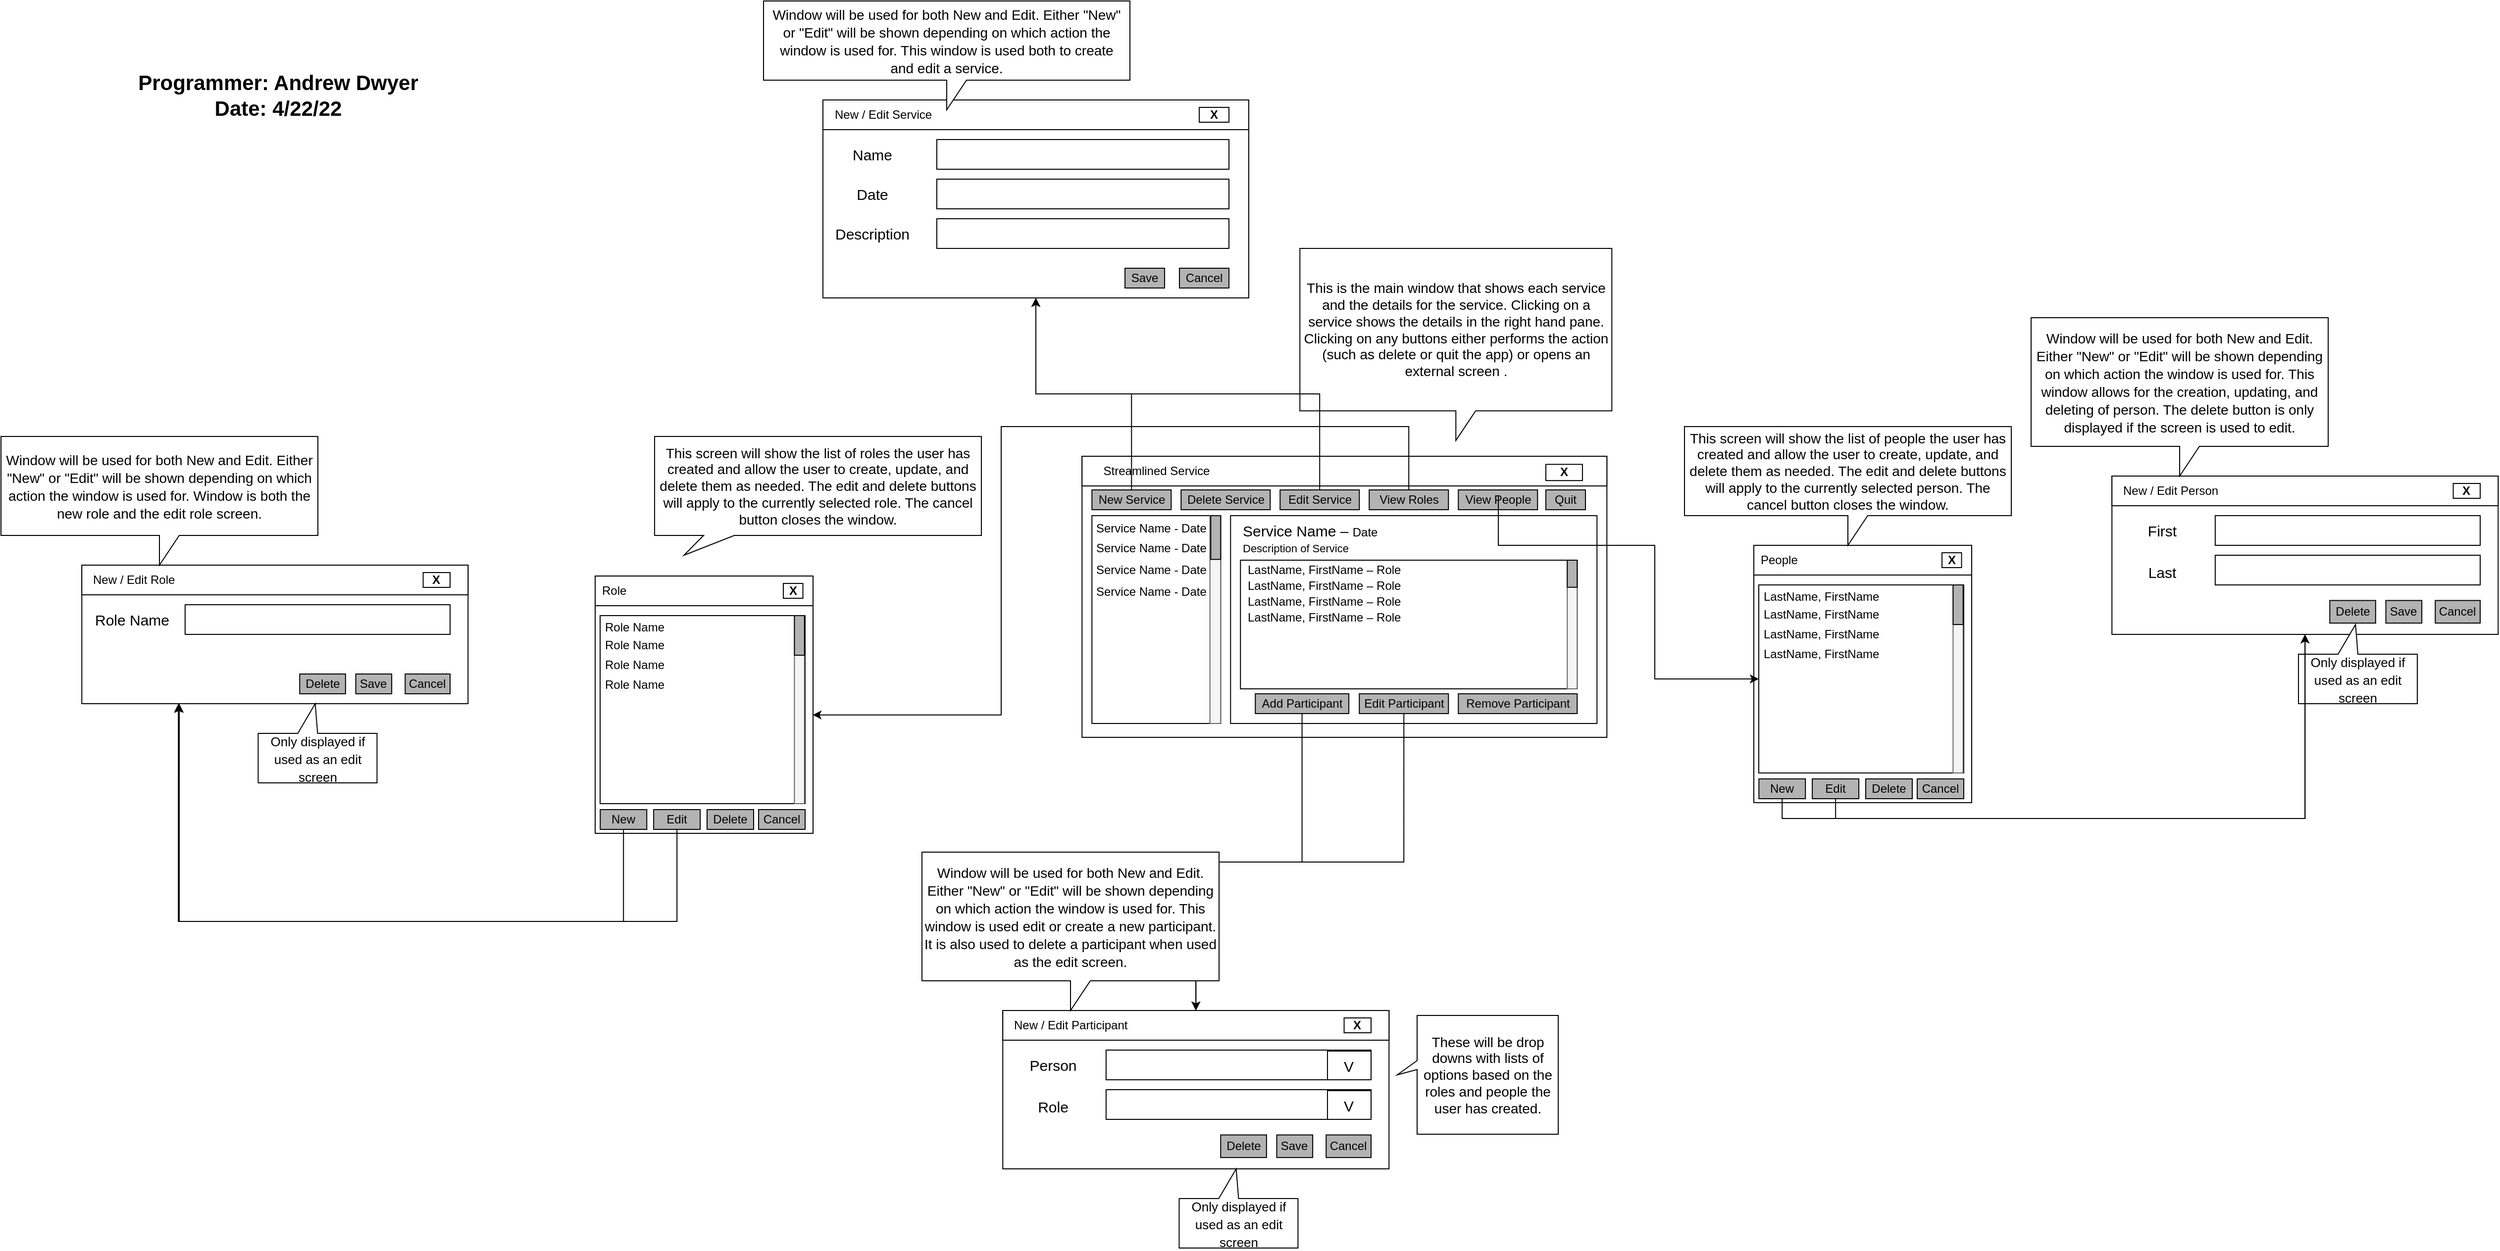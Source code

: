 <mxfile version="17.4.5" type="github">
  <diagram id="4OQi59Qm8AY1YfnPW1HK" name="Page-1">
    <mxGraphModel dx="1351" dy="841" grid="1" gridSize="10" guides="1" tooltips="1" connect="1" arrows="1" fold="1" page="1" pageScale="1" pageWidth="850" pageHeight="1100" math="0" shadow="0">
      <root>
        <mxCell id="0" />
        <mxCell id="1" parent="0" />
        <mxCell id="Rd3qPR3GxqKm1jp_kwzv-121" value="" style="group;" parent="1" vertex="1" connectable="0">
          <mxGeometry x="2060" y="400" width="471.63" height="330" as="geometry" />
        </mxCell>
        <mxCell id="Rd3qPR3GxqKm1jp_kwzv-69" value="" style="whiteSpace=wrap;html=1;container=1;" parent="Rd3qPR3GxqKm1jp_kwzv-121" vertex="1">
          <mxGeometry x="81.63" y="100" width="390" height="160" as="geometry" />
        </mxCell>
        <mxCell id="Rd3qPR3GxqKm1jp_kwzv-70" value="Delete" style="whiteSpace=wrap;html=1;strokeColor=default;fillColor=#B3B3B3;" parent="Rd3qPR3GxqKm1jp_kwzv-69" vertex="1">
          <mxGeometry x="220" y="125.714" width="46.28" height="22.857" as="geometry" />
        </mxCell>
        <mxCell id="Rd3qPR3GxqKm1jp_kwzv-71" value="Save" style="whiteSpace=wrap;html=1;strokeColor=default;fillColor=#B3B3B3;" parent="Rd3qPR3GxqKm1jp_kwzv-69" vertex="1">
          <mxGeometry x="276.628" y="125.714" width="36.279" height="22.857" as="geometry" />
        </mxCell>
        <mxCell id="Rd3qPR3GxqKm1jp_kwzv-72" value="Cancel" style="whiteSpace=wrap;html=1;strokeColor=default;fillColor=#B3B3B3;" parent="Rd3qPR3GxqKm1jp_kwzv-69" vertex="1">
          <mxGeometry x="326.512" y="125.714" width="45.349" height="22.857" as="geometry" />
        </mxCell>
        <mxCell id="Rd3qPR3GxqKm1jp_kwzv-80" value="&lt;font style=&quot;font-size: 15px&quot;&gt;Last&lt;/font&gt;" style="text;html=1;strokeColor=none;fillColor=none;align=center;verticalAlign=middle;whiteSpace=wrap;fontSize=15;" parent="Rd3qPR3GxqKm1jp_kwzv-69" vertex="1">
          <mxGeometry x="9.07" y="79.999" width="82.56" height="34.286" as="geometry" />
        </mxCell>
        <mxCell id="Rd3qPR3GxqKm1jp_kwzv-73" value="" style="whiteSpace=wrap;html=1;" parent="Rd3qPR3GxqKm1jp_kwzv-121" vertex="1">
          <mxGeometry x="81.63" y="100" width="390.0" height="30" as="geometry" />
        </mxCell>
        <mxCell id="Rd3qPR3GxqKm1jp_kwzv-74" value="&lt;span&gt;New / Edit Person&lt;br&gt;&lt;/span&gt;" style="whiteSpace=wrap;html=1;fillColor=#FFFFFF;strokeColor=none;align=left;" parent="Rd3qPR3GxqKm1jp_kwzv-121" vertex="1">
          <mxGeometry x="90.7" y="105" width="299.302" height="20" as="geometry" />
        </mxCell>
        <mxCell id="Rd3qPR3GxqKm1jp_kwzv-75" value="&lt;b&gt;X&lt;/b&gt;" style="whiteSpace=wrap;html=1;fillColor=#FFFFFF;" parent="Rd3qPR3GxqKm1jp_kwzv-121" vertex="1">
          <mxGeometry x="426.281" y="107.5" width="27.209" height="15" as="geometry" />
        </mxCell>
        <mxCell id="Rd3qPR3GxqKm1jp_kwzv-76" value="&lt;font style=&quot;font-size: 15px&quot;&gt;First&lt;/font&gt;" style="text;html=1;strokeColor=none;fillColor=none;align=center;verticalAlign=middle;whiteSpace=wrap;fontSize=15;" parent="Rd3qPR3GxqKm1jp_kwzv-121" vertex="1">
          <mxGeometry x="90.7" y="140" width="82.56" height="30" as="geometry" />
        </mxCell>
        <mxCell id="Rd3qPR3GxqKm1jp_kwzv-77" value="" style="whiteSpace=wrap;html=1;" parent="Rd3qPR3GxqKm1jp_kwzv-121" vertex="1">
          <mxGeometry x="185.932" y="140" width="267.558" height="30" as="geometry" />
        </mxCell>
        <mxCell id="Rd3qPR3GxqKm1jp_kwzv-78" value="&lt;font style=&quot;font-size: 14px&quot;&gt;Window will be used for both New and Edit. Either &quot;New&quot; or &quot;Edit&quot; will be shown depending on which action the window is used for. This window allows for the creation, updating, and deleting of person. The delete button is only displayed if the screen is used to edit.&lt;/font&gt;" style="shape=callout;whiteSpace=wrap;html=1;perimeter=calloutPerimeter;fontSize=15;" parent="Rd3qPR3GxqKm1jp_kwzv-121" vertex="1">
          <mxGeometry y="-60" width="300" height="160" as="geometry" />
        </mxCell>
        <mxCell id="Rd3qPR3GxqKm1jp_kwzv-79" value="&lt;font style=&quot;font-size: 13px&quot;&gt;Only displayed if used as an edit screen&lt;/font&gt;" style="shape=callout;whiteSpace=wrap;html=1;perimeter=calloutPerimeter;fontSize=15;position2=0.52;direction=west;" parent="Rd3qPR3GxqKm1jp_kwzv-121" vertex="1">
          <mxGeometry x="270" y="250" width="120" height="80" as="geometry" />
        </mxCell>
        <mxCell id="Rd3qPR3GxqKm1jp_kwzv-81" value="" style="whiteSpace=wrap;html=1;" parent="Rd3qPR3GxqKm1jp_kwzv-121" vertex="1">
          <mxGeometry x="185.932" y="180" width="267.558" height="30" as="geometry" />
        </mxCell>
        <mxCell id="Rd3qPR3GxqKm1jp_kwzv-124" value="" style="group;" parent="1" vertex="1" connectable="0">
          <mxGeometry x="10" y="490" width="471.63" height="320" as="geometry" />
        </mxCell>
        <mxCell id="Rd3qPR3GxqKm1jp_kwzv-54" value="" style="whiteSpace=wrap;html=1;container=1;" parent="Rd3qPR3GxqKm1jp_kwzv-124" vertex="1">
          <mxGeometry x="81.63" y="100" width="390" height="140" as="geometry" />
        </mxCell>
        <mxCell id="Rd3qPR3GxqKm1jp_kwzv-66" value="Delete" style="whiteSpace=wrap;html=1;strokeColor=default;fillColor=#B3B3B3;" parent="Rd3qPR3GxqKm1jp_kwzv-54" vertex="1">
          <mxGeometry x="220" y="110" width="46.28" height="20" as="geometry" />
        </mxCell>
        <mxCell id="Rd3qPR3GxqKm1jp_kwzv-65" value="Save" style="whiteSpace=wrap;html=1;strokeColor=default;fillColor=#B3B3B3;" parent="Rd3qPR3GxqKm1jp_kwzv-54" vertex="1">
          <mxGeometry x="276.628" y="110" width="36.279" height="20" as="geometry" />
        </mxCell>
        <mxCell id="Rd3qPR3GxqKm1jp_kwzv-64" value="Cancel" style="whiteSpace=wrap;html=1;strokeColor=default;fillColor=#B3B3B3;" parent="Rd3qPR3GxqKm1jp_kwzv-54" vertex="1">
          <mxGeometry x="326.512" y="110" width="45.349" height="20" as="geometry" />
        </mxCell>
        <mxCell id="Rd3qPR3GxqKm1jp_kwzv-55" value="" style="whiteSpace=wrap;html=1;" parent="Rd3qPR3GxqKm1jp_kwzv-124" vertex="1">
          <mxGeometry x="81.63" y="100" width="390.0" height="30" as="geometry" />
        </mxCell>
        <mxCell id="Rd3qPR3GxqKm1jp_kwzv-56" value="&lt;span&gt;New / Edit Role&lt;br&gt;&lt;/span&gt;" style="whiteSpace=wrap;html=1;fillColor=#FFFFFF;strokeColor=none;align=left;" parent="Rd3qPR3GxqKm1jp_kwzv-124" vertex="1">
          <mxGeometry x="90.7" y="105" width="299.302" height="20" as="geometry" />
        </mxCell>
        <mxCell id="Rd3qPR3GxqKm1jp_kwzv-57" value="&lt;b&gt;X&lt;/b&gt;" style="whiteSpace=wrap;html=1;fillColor=#FFFFFF;" parent="Rd3qPR3GxqKm1jp_kwzv-124" vertex="1">
          <mxGeometry x="426.281" y="107.5" width="27.209" height="15" as="geometry" />
        </mxCell>
        <mxCell id="Rd3qPR3GxqKm1jp_kwzv-58" value="&lt;font style=&quot;font-size: 15px&quot;&gt;Role Name&lt;/font&gt;" style="text;html=1;strokeColor=none;fillColor=none;align=center;verticalAlign=middle;whiteSpace=wrap;fontSize=15;" parent="Rd3qPR3GxqKm1jp_kwzv-124" vertex="1">
          <mxGeometry x="90.7" y="140" width="82.56" height="30" as="geometry" />
        </mxCell>
        <mxCell id="Rd3qPR3GxqKm1jp_kwzv-59" value="" style="whiteSpace=wrap;html=1;" parent="Rd3qPR3GxqKm1jp_kwzv-124" vertex="1">
          <mxGeometry x="185.932" y="140" width="267.558" height="30" as="geometry" />
        </mxCell>
        <mxCell id="Rd3qPR3GxqKm1jp_kwzv-67" value="&lt;font style=&quot;font-size: 14px&quot;&gt;Window will be used for both New and Edit. Either &quot;New&quot; or &quot;Edit&quot; will be shown depending on which action the window is used for. Window is both the new role and the edit role screen.&lt;/font&gt;" style="shape=callout;whiteSpace=wrap;html=1;perimeter=calloutPerimeter;fontSize=15;" parent="Rd3qPR3GxqKm1jp_kwzv-124" vertex="1">
          <mxGeometry y="-30" width="320" height="130" as="geometry" />
        </mxCell>
        <mxCell id="Rd3qPR3GxqKm1jp_kwzv-68" value="&lt;font style=&quot;font-size: 13px&quot;&gt;Only displayed if used as an edit screen&lt;/font&gt;" style="shape=callout;whiteSpace=wrap;html=1;perimeter=calloutPerimeter;fontSize=15;position2=0.52;direction=west;" parent="Rd3qPR3GxqKm1jp_kwzv-124" vertex="1">
          <mxGeometry x="259.71" y="240" width="120" height="80" as="geometry" />
        </mxCell>
        <mxCell id="Rd3qPR3GxqKm1jp_kwzv-141" value="" style="group;" parent="1" vertex="1" connectable="0">
          <mxGeometry x="1101.63" y="270" width="535" height="494" as="geometry" />
        </mxCell>
        <mxCell id="vdjSKUOgppkRG0CxjOew-1" value="" style="whiteSpace=wrap;html=1;" parent="Rd3qPR3GxqKm1jp_kwzv-141" vertex="1">
          <mxGeometry y="210" width="530" height="284" as="geometry" />
        </mxCell>
        <mxCell id="E74i4Yss6tRuVbI0QfsG-2" value="" style="whiteSpace=wrap;html=1;" parent="Rd3qPR3GxqKm1jp_kwzv-141" vertex="1">
          <mxGeometry y="210" width="530" height="30" as="geometry" />
        </mxCell>
        <mxCell id="E74i4Yss6tRuVbI0QfsG-7" value="&lt;span&gt;Streamlined Service&lt;/span&gt;" style="whiteSpace=wrap;html=1;fillColor=#FFFFFF;strokeColor=none;" parent="Rd3qPR3GxqKm1jp_kwzv-141" vertex="1">
          <mxGeometry x="7.206" y="214.082" width="135.581" height="21.846" as="geometry" />
        </mxCell>
        <mxCell id="E74i4Yss6tRuVbI0QfsG-8" value="&lt;b&gt;X&lt;/b&gt;" style="whiteSpace=wrap;html=1;fillColor=#FFFFFF;" parent="Rd3qPR3GxqKm1jp_kwzv-141" vertex="1">
          <mxGeometry x="468.372" y="218.192" width="36.977" height="16.385" as="geometry" />
        </mxCell>
        <mxCell id="E74i4Yss6tRuVbI0QfsG-9" value="" style="whiteSpace=wrap;html=1;fillColor=#FFFFFF;imageAspect=1;" parent="Rd3qPR3GxqKm1jp_kwzv-141" vertex="1">
          <mxGeometry x="150" y="270" width="370" height="210" as="geometry" />
        </mxCell>
        <mxCell id="E74i4Yss6tRuVbI0QfsG-20" value="" style="group;strokeColor=none;" parent="Rd3qPR3GxqKm1jp_kwzv-141" vertex="1" connectable="0">
          <mxGeometry x="10" y="270" width="130" height="210" as="geometry" />
        </mxCell>
        <mxCell id="E74i4Yss6tRuVbI0QfsG-18" value="" style="group;" parent="E74i4Yss6tRuVbI0QfsG-20" vertex="1" connectable="0">
          <mxGeometry width="130" height="210.0" as="geometry" />
        </mxCell>
        <mxCell id="E74i4Yss6tRuVbI0QfsG-14" value="" style="whiteSpace=wrap;html=1;fillColor=#FFFFFF;" parent="E74i4Yss6tRuVbI0QfsG-18" vertex="1">
          <mxGeometry width="130" height="210.0" as="geometry" />
        </mxCell>
        <mxCell id="E74i4Yss6tRuVbI0QfsG-15" value="" style="whiteSpace=wrap;html=1;fillColor=#f5f5f5;fontColor=#333333;strokeColor=#666666;" parent="E74i4Yss6tRuVbI0QfsG-18" vertex="1">
          <mxGeometry x="119.167" width="10.833" height="210.0" as="geometry" />
        </mxCell>
        <mxCell id="E74i4Yss6tRuVbI0QfsG-23" value="Service Name - Date" style="whiteSpace=wrap;html=1;align=left;strokeColor=none;" parent="E74i4Yss6tRuVbI0QfsG-18" vertex="1">
          <mxGeometry x="2" y="66.316" width="116" height="22.105" as="geometry" />
        </mxCell>
        <mxCell id="E74i4Yss6tRuVbI0QfsG-22" value="Service Name - Date" style="whiteSpace=wrap;html=1;align=left;strokeColor=none;" parent="E74i4Yss6tRuVbI0QfsG-18" vertex="1">
          <mxGeometry x="2" y="44.211" width="116" height="22.105" as="geometry" />
        </mxCell>
        <mxCell id="E74i4Yss6tRuVbI0QfsG-21" value="Service Name - Date" style="whiteSpace=wrap;html=1;align=left;strokeColor=none;" parent="E74i4Yss6tRuVbI0QfsG-18" vertex="1">
          <mxGeometry x="2" y="22.105" width="116" height="22.105" as="geometry" />
        </mxCell>
        <mxCell id="E74i4Yss6tRuVbI0QfsG-16" value="" style="whiteSpace=wrap;html=1;fillColor=#B3B3B3;" parent="E74i4Yss6tRuVbI0QfsG-18" vertex="1">
          <mxGeometry x="120" width="10" height="44.211" as="geometry" />
        </mxCell>
        <mxCell id="E74i4Yss6tRuVbI0QfsG-17" value="Service Name - Date" style="whiteSpace=wrap;html=1;align=left;strokeColor=none;" parent="E74i4Yss6tRuVbI0QfsG-20" vertex="1">
          <mxGeometry x="2" y="2.211" width="116" height="22.105" as="geometry" />
        </mxCell>
        <mxCell id="E74i4Yss6tRuVbI0QfsG-27" value="New Service" style="whiteSpace=wrap;html=1;strokeColor=default;fillColor=#B3B3B3;" parent="Rd3qPR3GxqKm1jp_kwzv-141" vertex="1">
          <mxGeometry x="10" y="244" width="80" height="20" as="geometry" />
        </mxCell>
        <mxCell id="Rd3qPR3GxqKm1jp_kwzv-98" value="Service Name – &lt;font style=&quot;font-size: 12px&quot;&gt;Date&lt;/font&gt;" style="text;html=1;strokeColor=none;fillColor=none;align=left;verticalAlign=middle;whiteSpace=wrap;fontSize=15;" parent="Rd3qPR3GxqKm1jp_kwzv-141" vertex="1">
          <mxGeometry x="160" y="270" width="140" height="30" as="geometry" />
        </mxCell>
        <mxCell id="Rd3qPR3GxqKm1jp_kwzv-101" value="Description of Service" style="text;html=1;strokeColor=none;fillColor=none;align=left;verticalAlign=middle;whiteSpace=wrap;fontSize=11;" parent="Rd3qPR3GxqKm1jp_kwzv-141" vertex="1">
          <mxGeometry x="160" y="290" width="331" height="25" as="geometry" />
        </mxCell>
        <mxCell id="Rd3qPR3GxqKm1jp_kwzv-112" value="Add&amp;nbsp;Participant" style="whiteSpace=wrap;html=1;strokeColor=default;fillColor=#B3B3B3;" parent="Rd3qPR3GxqKm1jp_kwzv-141" vertex="1">
          <mxGeometry x="175" y="450" width="94.42" height="20" as="geometry" />
        </mxCell>
        <mxCell id="Rd3qPR3GxqKm1jp_kwzv-114" value="Remove Participant" style="whiteSpace=wrap;html=1;strokeColor=default;fillColor=#B3B3B3;" parent="Rd3qPR3GxqKm1jp_kwzv-141" vertex="1">
          <mxGeometry x="380" y="450" width="120" height="20" as="geometry" />
        </mxCell>
        <mxCell id="Rd3qPR3GxqKm1jp_kwzv-113" value="Edit Participant" style="whiteSpace=wrap;html=1;strokeColor=default;fillColor=#B3B3B3;" parent="Rd3qPR3GxqKm1jp_kwzv-141" vertex="1">
          <mxGeometry x="280" y="450" width="90" height="20" as="geometry" />
        </mxCell>
        <mxCell id="Rd3qPR3GxqKm1jp_kwzv-133" value="&lt;font style=&quot;font-size: 14px&quot;&gt;This is the main window that shows each service and the details for the service. Clicking on a service shows the details in the right hand pane. Clicking on any buttons either performs the action (such as delete or quit the app) or opens an external screen .&lt;/font&gt;" style="shape=callout;whiteSpace=wrap;html=1;perimeter=calloutPerimeter;fontSize=12;" parent="Rd3qPR3GxqKm1jp_kwzv-141" vertex="1">
          <mxGeometry x="220" width="315" height="194.08" as="geometry" />
        </mxCell>
        <mxCell id="E74i4Yss6tRuVbI0QfsG-31" value="Quit" style="whiteSpace=wrap;html=1;strokeColor=default;fillColor=#B3B3B3;" parent="Rd3qPR3GxqKm1jp_kwzv-141" vertex="1">
          <mxGeometry x="468.37" y="244" width="40" height="20" as="geometry" />
        </mxCell>
        <mxCell id="E74i4Yss6tRuVbI0QfsG-30" value="View People" style="whiteSpace=wrap;html=1;strokeColor=default;fillColor=#B3B3B3;" parent="Rd3qPR3GxqKm1jp_kwzv-141" vertex="1">
          <mxGeometry x="380" y="244" width="80" height="20" as="geometry" />
        </mxCell>
        <mxCell id="E74i4Yss6tRuVbI0QfsG-29" value="View Roles" style="whiteSpace=wrap;html=1;strokeColor=default;fillColor=#B3B3B3;" parent="Rd3qPR3GxqKm1jp_kwzv-141" vertex="1">
          <mxGeometry x="290" y="244" width="80" height="20" as="geometry" />
        </mxCell>
        <mxCell id="Rd3qPR3GxqKm1jp_kwzv-153" value="Edit Service" style="whiteSpace=wrap;html=1;strokeColor=default;fillColor=#B3B3B3;" parent="Rd3qPR3GxqKm1jp_kwzv-141" vertex="1">
          <mxGeometry x="200" y="244" width="80" height="20" as="geometry" />
        </mxCell>
        <mxCell id="Rd3qPR3GxqKm1jp_kwzv-142" value="" style="group;" parent="1" vertex="1" connectable="0">
          <mxGeometry x="780" y="20" width="490" height="300" as="geometry" />
        </mxCell>
        <mxCell id="Rd3qPR3GxqKm1jp_kwzv-51" value="" style="group;" parent="Rd3qPR3GxqKm1jp_kwzv-142" vertex="1" connectable="0">
          <mxGeometry x="60" y="100" width="430" height="200" as="geometry" />
        </mxCell>
        <mxCell id="E74i4Yss6tRuVbI0QfsG-34" value="" style="whiteSpace=wrap;html=1;container=1;" parent="Rd3qPR3GxqKm1jp_kwzv-51" vertex="1">
          <mxGeometry width="430" height="200" as="geometry" />
        </mxCell>
        <mxCell id="E74i4Yss6tRuVbI0QfsG-35" value="" style="whiteSpace=wrap;html=1;" parent="Rd3qPR3GxqKm1jp_kwzv-51" vertex="1">
          <mxGeometry width="430" height="30" as="geometry" />
        </mxCell>
        <mxCell id="E74i4Yss6tRuVbI0QfsG-36" value="&lt;span&gt;New / Edit Service&lt;br&gt;&lt;/span&gt;" style="whiteSpace=wrap;html=1;fillColor=#FFFFFF;strokeColor=none;align=left;" parent="Rd3qPR3GxqKm1jp_kwzv-51" vertex="1">
          <mxGeometry x="10" y="5" width="330" height="20" as="geometry" />
        </mxCell>
        <mxCell id="E74i4Yss6tRuVbI0QfsG-37" value="&lt;b&gt;X&lt;/b&gt;" style="whiteSpace=wrap;html=1;fillColor=#FFFFFF;" parent="Rd3qPR3GxqKm1jp_kwzv-51" vertex="1">
          <mxGeometry x="380" y="7.5" width="30" height="15" as="geometry" />
        </mxCell>
        <mxCell id="Rd3qPR3GxqKm1jp_kwzv-2" value="Name" style="text;html=1;strokeColor=none;fillColor=none;align=center;verticalAlign=middle;whiteSpace=wrap;fontSize=15;" parent="Rd3qPR3GxqKm1jp_kwzv-51" vertex="1">
          <mxGeometry x="20" y="40" width="60" height="30" as="geometry" />
        </mxCell>
        <mxCell id="Rd3qPR3GxqKm1jp_kwzv-3" value="" style="whiteSpace=wrap;html=1;" parent="Rd3qPR3GxqKm1jp_kwzv-51" vertex="1">
          <mxGeometry x="115" y="40" width="295" height="30" as="geometry" />
        </mxCell>
        <mxCell id="Rd3qPR3GxqKm1jp_kwzv-4" value="Date" style="text;html=1;strokeColor=none;fillColor=none;align=center;verticalAlign=middle;whiteSpace=wrap;fontSize=15;" parent="Rd3qPR3GxqKm1jp_kwzv-51" vertex="1">
          <mxGeometry x="20" y="80" width="60" height="30" as="geometry" />
        </mxCell>
        <mxCell id="Rd3qPR3GxqKm1jp_kwzv-5" value="" style="whiteSpace=wrap;html=1;" parent="Rd3qPR3GxqKm1jp_kwzv-51" vertex="1">
          <mxGeometry x="115" y="80" width="295" height="30" as="geometry" />
        </mxCell>
        <mxCell id="Rd3qPR3GxqKm1jp_kwzv-6" value="Description" style="text;html=1;strokeColor=none;fillColor=none;align=center;verticalAlign=middle;whiteSpace=wrap;fontSize=15;" parent="Rd3qPR3GxqKm1jp_kwzv-51" vertex="1">
          <mxGeometry x="20" y="120" width="60" height="30" as="geometry" />
        </mxCell>
        <mxCell id="Rd3qPR3GxqKm1jp_kwzv-7" value="" style="whiteSpace=wrap;html=1;" parent="Rd3qPR3GxqKm1jp_kwzv-51" vertex="1">
          <mxGeometry x="115" y="120" width="295" height="30" as="geometry" />
        </mxCell>
        <mxCell id="Rd3qPR3GxqKm1jp_kwzv-10" value="Cancel" style="whiteSpace=wrap;html=1;strokeColor=default;fillColor=#B3B3B3;" parent="Rd3qPR3GxqKm1jp_kwzv-51" vertex="1">
          <mxGeometry x="360" y="170" width="50" height="20" as="geometry" />
        </mxCell>
        <mxCell id="Rd3qPR3GxqKm1jp_kwzv-13" value="Save" style="whiteSpace=wrap;html=1;strokeColor=default;fillColor=#B3B3B3;" parent="Rd3qPR3GxqKm1jp_kwzv-51" vertex="1">
          <mxGeometry x="305" y="170" width="40" height="20" as="geometry" />
        </mxCell>
        <mxCell id="Rd3qPR3GxqKm1jp_kwzv-52" value="&lt;font style=&quot;font-size: 14px&quot;&gt;Window will be used for both New and Edit. Either &quot;New&quot; or &quot;Edit&quot; will be shown depending on which action the window is used for. This window is used both to create and edit a service.&lt;/font&gt;" style="shape=callout;whiteSpace=wrap;html=1;perimeter=calloutPerimeter;fontSize=15;spacingRight=4;spacingLeft=4;spacingTop=0;spacing=4;" parent="Rd3qPR3GxqKm1jp_kwzv-142" vertex="1">
          <mxGeometry width="370" height="110" as="geometry" />
        </mxCell>
        <mxCell id="Rd3qPR3GxqKm1jp_kwzv-143" value="" style="group;" parent="1" vertex="1" connectable="0">
          <mxGeometry x="610" y="460" width="390" height="401" as="geometry" />
        </mxCell>
        <mxCell id="E74i4Yss6tRuVbI0QfsG-38" value="" style="group;" parent="Rd3qPR3GxqKm1jp_kwzv-143" vertex="1" connectable="0">
          <mxGeometry y="141" width="220" height="260" as="geometry" />
        </mxCell>
        <mxCell id="E74i4Yss6tRuVbI0QfsG-39" value="" style="whiteSpace=wrap;html=1;" parent="E74i4Yss6tRuVbI0QfsG-38" vertex="1">
          <mxGeometry width="220" height="260" as="geometry" />
        </mxCell>
        <mxCell id="E74i4Yss6tRuVbI0QfsG-40" value="" style="whiteSpace=wrap;html=1;" parent="E74i4Yss6tRuVbI0QfsG-38" vertex="1">
          <mxGeometry width="220" height="30" as="geometry" />
        </mxCell>
        <mxCell id="E74i4Yss6tRuVbI0QfsG-41" value="&lt;span&gt;Role&lt;/span&gt;" style="whiteSpace=wrap;html=1;fillColor=#FFFFFF;strokeColor=none;align=left;" parent="E74i4Yss6tRuVbI0QfsG-38" vertex="1">
          <mxGeometry x="5.12" y="5" width="154.88" height="20" as="geometry" />
        </mxCell>
        <mxCell id="E74i4Yss6tRuVbI0QfsG-42" value="&lt;b&gt;X&lt;/b&gt;" style="whiteSpace=wrap;html=1;fillColor=#FFFFFF;" parent="E74i4Yss6tRuVbI0QfsG-38" vertex="1">
          <mxGeometry x="190" y="7.5" width="19.77" height="15" as="geometry" />
        </mxCell>
        <mxCell id="Rd3qPR3GxqKm1jp_kwzv-14" value="" style="group;strokeColor=none;" parent="E74i4Yss6tRuVbI0QfsG-38" vertex="1" connectable="0">
          <mxGeometry x="5" y="40" width="207" height="190" as="geometry" />
        </mxCell>
        <mxCell id="Rd3qPR3GxqKm1jp_kwzv-15" value="" style="group;" parent="Rd3qPR3GxqKm1jp_kwzv-14" vertex="1" connectable="0">
          <mxGeometry width="207.0" height="190.0" as="geometry" />
        </mxCell>
        <mxCell id="Rd3qPR3GxqKm1jp_kwzv-16" value="" style="whiteSpace=wrap;html=1;fillColor=#FFFFFF;" parent="Rd3qPR3GxqKm1jp_kwzv-15" vertex="1">
          <mxGeometry width="207.0" height="190.0" as="geometry" />
        </mxCell>
        <mxCell id="Rd3qPR3GxqKm1jp_kwzv-17" value="" style="whiteSpace=wrap;html=1;fillColor=#f5f5f5;fontColor=#333333;strokeColor=#666666;" parent="Rd3qPR3GxqKm1jp_kwzv-15" vertex="1">
          <mxGeometry x="196.227" width="10.115" height="190" as="geometry" />
        </mxCell>
        <mxCell id="Rd3qPR3GxqKm1jp_kwzv-18" value="Role Name" style="whiteSpace=wrap;html=1;align=left;strokeColor=none;" parent="Rd3qPR3GxqKm1jp_kwzv-15" vertex="1">
          <mxGeometry x="3.185" y="60.0" width="184.708" height="20.0" as="geometry" />
        </mxCell>
        <mxCell id="Rd3qPR3GxqKm1jp_kwzv-19" value="Role Name" style="whiteSpace=wrap;html=1;align=left;strokeColor=none;" parent="Rd3qPR3GxqKm1jp_kwzv-15" vertex="1">
          <mxGeometry x="3.185" y="40.0" width="184.708" height="20.0" as="geometry" />
        </mxCell>
        <mxCell id="Rd3qPR3GxqKm1jp_kwzv-20" value="Role Name" style="whiteSpace=wrap;html=1;align=left;strokeColor=none;" parent="Rd3qPR3GxqKm1jp_kwzv-15" vertex="1">
          <mxGeometry x="3.185" y="20.0" width="184.708" height="20.0" as="geometry" />
        </mxCell>
        <mxCell id="Rd3qPR3GxqKm1jp_kwzv-21" value="" style="whiteSpace=wrap;html=1;fillColor=#B3B3B3;" parent="Rd3qPR3GxqKm1jp_kwzv-15" vertex="1">
          <mxGeometry x="196.227" width="10.115" height="40" as="geometry" />
        </mxCell>
        <mxCell id="Rd3qPR3GxqKm1jp_kwzv-22" value="Role Name" style="whiteSpace=wrap;html=1;align=left;strokeColor=none;" parent="Rd3qPR3GxqKm1jp_kwzv-14" vertex="1">
          <mxGeometry x="3.185" y="2" width="184.708" height="20.0" as="geometry" />
        </mxCell>
        <mxCell id="Rd3qPR3GxqKm1jp_kwzv-23" value="Cancel" style="whiteSpace=wrap;html=1;strokeColor=default;fillColor=#B3B3B3;flipH=1;" parent="E74i4Yss6tRuVbI0QfsG-38" vertex="1">
          <mxGeometry x="165" y="236" width="47" height="20" as="geometry" />
        </mxCell>
        <mxCell id="Rd3qPR3GxqKm1jp_kwzv-24" value="Delete" style="whiteSpace=wrap;html=1;strokeColor=default;fillColor=#B3B3B3;flipH=1;" parent="E74i4Yss6tRuVbI0QfsG-38" vertex="1">
          <mxGeometry x="113" y="236" width="47" height="20" as="geometry" />
        </mxCell>
        <mxCell id="Rd3qPR3GxqKm1jp_kwzv-25" value="Edit" style="whiteSpace=wrap;html=1;strokeColor=default;fillColor=#B3B3B3;flipH=1;" parent="E74i4Yss6tRuVbI0QfsG-38" vertex="1">
          <mxGeometry x="59.06" y="236" width="47" height="20" as="geometry" />
        </mxCell>
        <mxCell id="Rd3qPR3GxqKm1jp_kwzv-26" value="New" style="whiteSpace=wrap;html=1;strokeColor=default;fillColor=#B3B3B3;flipH=1;" parent="E74i4Yss6tRuVbI0QfsG-38" vertex="1">
          <mxGeometry x="5.12" y="236" width="47" height="20" as="geometry" />
        </mxCell>
        <mxCell id="Rd3qPR3GxqKm1jp_kwzv-136" value="This screen will show the list of roles the user has created and allow the user to create, update, and delete them as needed. The edit and delete buttons will apply to the currently selected role. The cancel button closes the window." style="shape=callout;whiteSpace=wrap;html=1;perimeter=calloutPerimeter;fontSize=14;size=20;position=0.15;position2=0.09;base=31;" parent="Rd3qPR3GxqKm1jp_kwzv-143" vertex="1">
          <mxGeometry x="60" width="330" height="120" as="geometry" />
        </mxCell>
        <mxCell id="Rd3qPR3GxqKm1jp_kwzv-144" value="" style="group;" parent="1" vertex="1" connectable="0">
          <mxGeometry x="1710" y="450" width="330" height="380" as="geometry" />
        </mxCell>
        <mxCell id="Rd3qPR3GxqKm1jp_kwzv-28" value="" style="group;" parent="Rd3qPR3GxqKm1jp_kwzv-144" vertex="1" connectable="0">
          <mxGeometry x="70" y="120" width="220" height="260" as="geometry" />
        </mxCell>
        <mxCell id="Rd3qPR3GxqKm1jp_kwzv-29" value="" style="whiteSpace=wrap;html=1;" parent="Rd3qPR3GxqKm1jp_kwzv-28" vertex="1">
          <mxGeometry width="220" height="260" as="geometry" />
        </mxCell>
        <mxCell id="Rd3qPR3GxqKm1jp_kwzv-30" value="" style="whiteSpace=wrap;html=1;" parent="Rd3qPR3GxqKm1jp_kwzv-28" vertex="1">
          <mxGeometry width="220" height="30" as="geometry" />
        </mxCell>
        <mxCell id="Rd3qPR3GxqKm1jp_kwzv-31" value="&lt;span&gt;People&lt;/span&gt;" style="whiteSpace=wrap;html=1;fillColor=#FFFFFF;strokeColor=none;align=left;" parent="Rd3qPR3GxqKm1jp_kwzv-28" vertex="1">
          <mxGeometry x="5.12" y="5" width="154.88" height="20" as="geometry" />
        </mxCell>
        <mxCell id="Rd3qPR3GxqKm1jp_kwzv-32" value="&lt;b&gt;X&lt;/b&gt;" style="whiteSpace=wrap;html=1;fillColor=#FFFFFF;" parent="Rd3qPR3GxqKm1jp_kwzv-28" vertex="1">
          <mxGeometry x="190" y="7.5" width="19.77" height="15" as="geometry" />
        </mxCell>
        <mxCell id="Rd3qPR3GxqKm1jp_kwzv-33" value="" style="group;strokeColor=none;" parent="Rd3qPR3GxqKm1jp_kwzv-28" vertex="1" connectable="0">
          <mxGeometry x="5" y="40" width="207" height="190" as="geometry" />
        </mxCell>
        <mxCell id="Rd3qPR3GxqKm1jp_kwzv-34" value="" style="group;" parent="Rd3qPR3GxqKm1jp_kwzv-33" vertex="1" connectable="0">
          <mxGeometry width="207.0" height="190.0" as="geometry" />
        </mxCell>
        <mxCell id="Rd3qPR3GxqKm1jp_kwzv-35" value="" style="whiteSpace=wrap;html=1;fillColor=#FFFFFF;" parent="Rd3qPR3GxqKm1jp_kwzv-34" vertex="1">
          <mxGeometry width="207.0" height="190.0" as="geometry" />
        </mxCell>
        <mxCell id="Rd3qPR3GxqKm1jp_kwzv-36" value="" style="whiteSpace=wrap;html=1;fillColor=#f5f5f5;fontColor=#333333;strokeColor=#666666;" parent="Rd3qPR3GxqKm1jp_kwzv-34" vertex="1">
          <mxGeometry x="196.227" width="10.115" height="190" as="geometry" />
        </mxCell>
        <mxCell id="Rd3qPR3GxqKm1jp_kwzv-37" value="LastName, FirstName" style="whiteSpace=wrap;html=1;align=left;strokeColor=none;" parent="Rd3qPR3GxqKm1jp_kwzv-34" vertex="1">
          <mxGeometry x="3.185" y="60.0" width="184.708" height="20.0" as="geometry" />
        </mxCell>
        <mxCell id="Rd3qPR3GxqKm1jp_kwzv-38" value="LastName, FirstName" style="whiteSpace=wrap;html=1;align=left;strokeColor=none;" parent="Rd3qPR3GxqKm1jp_kwzv-34" vertex="1">
          <mxGeometry x="3.18" y="40" width="184.71" height="20" as="geometry" />
        </mxCell>
        <mxCell id="Rd3qPR3GxqKm1jp_kwzv-39" value="LastName, FirstName" style="whiteSpace=wrap;html=1;align=left;strokeColor=none;" parent="Rd3qPR3GxqKm1jp_kwzv-34" vertex="1">
          <mxGeometry x="3.185" y="20.0" width="184.708" height="20.0" as="geometry" />
        </mxCell>
        <mxCell id="Rd3qPR3GxqKm1jp_kwzv-40" value="" style="whiteSpace=wrap;html=1;fillColor=#B3B3B3;" parent="Rd3qPR3GxqKm1jp_kwzv-34" vertex="1">
          <mxGeometry x="196.227" width="10.115" height="40" as="geometry" />
        </mxCell>
        <mxCell id="Rd3qPR3GxqKm1jp_kwzv-41" value="LastName, FirstName" style="whiteSpace=wrap;html=1;align=left;strokeColor=none;" parent="Rd3qPR3GxqKm1jp_kwzv-33" vertex="1">
          <mxGeometry x="3.185" y="2" width="184.708" height="20.0" as="geometry" />
        </mxCell>
        <mxCell id="Rd3qPR3GxqKm1jp_kwzv-42" value="Cancel" style="whiteSpace=wrap;html=1;strokeColor=default;fillColor=#B3B3B3;flipH=1;" parent="Rd3qPR3GxqKm1jp_kwzv-28" vertex="1">
          <mxGeometry x="165" y="236" width="47" height="20" as="geometry" />
        </mxCell>
        <mxCell id="Rd3qPR3GxqKm1jp_kwzv-43" value="Delete" style="whiteSpace=wrap;html=1;strokeColor=default;fillColor=#B3B3B3;flipH=1;" parent="Rd3qPR3GxqKm1jp_kwzv-28" vertex="1">
          <mxGeometry x="113" y="236" width="47" height="20" as="geometry" />
        </mxCell>
        <mxCell id="Rd3qPR3GxqKm1jp_kwzv-44" value="Edit" style="whiteSpace=wrap;html=1;strokeColor=default;fillColor=#B3B3B3;flipH=1;" parent="Rd3qPR3GxqKm1jp_kwzv-28" vertex="1">
          <mxGeometry x="59.06" y="236" width="47" height="20" as="geometry" />
        </mxCell>
        <mxCell id="Rd3qPR3GxqKm1jp_kwzv-45" value="New" style="whiteSpace=wrap;html=1;strokeColor=default;fillColor=#B3B3B3;flipH=1;" parent="Rd3qPR3GxqKm1jp_kwzv-28" vertex="1">
          <mxGeometry x="5.12" y="236" width="47" height="20" as="geometry" />
        </mxCell>
        <mxCell id="Rd3qPR3GxqKm1jp_kwzv-135" value="This screen will show the list of people the user has created and allow the user to create, update, and delete them as needed. The edit and delete buttons will apply to the currently selected person. The cancel button closes the window." style="shape=callout;whiteSpace=wrap;html=1;perimeter=calloutPerimeter;fontSize=14;" parent="Rd3qPR3GxqKm1jp_kwzv-144" vertex="1">
          <mxGeometry width="330" height="120" as="geometry" />
        </mxCell>
        <mxCell id="E74i4Yss6tRuVbI0QfsG-28" value="Delete Service" style="whiteSpace=wrap;html=1;strokeColor=default;fillColor=#B3B3B3;" parent="1" vertex="1">
          <mxGeometry x="1201.63" y="514" width="90" height="20" as="geometry" />
        </mxCell>
        <mxCell id="Rd3qPR3GxqKm1jp_kwzv-102" value="" style="group;strokeColor=none;" parent="1" vertex="1" connectable="0">
          <mxGeometry x="1261.63" y="585" width="340" height="130" as="geometry" />
        </mxCell>
        <mxCell id="Rd3qPR3GxqKm1jp_kwzv-103" value="" style="group;" parent="Rd3qPR3GxqKm1jp_kwzv-102" vertex="1" connectable="0">
          <mxGeometry width="340" height="130.0" as="geometry" />
        </mxCell>
        <mxCell id="Rd3qPR3GxqKm1jp_kwzv-104" value="" style="whiteSpace=wrap;html=1;fillColor=#FFFFFF;" parent="Rd3qPR3GxqKm1jp_kwzv-103" vertex="1">
          <mxGeometry width="340" height="130.0" as="geometry" />
        </mxCell>
        <mxCell id="Rd3qPR3GxqKm1jp_kwzv-105" value="" style="whiteSpace=wrap;html=1;fillColor=#f5f5f5;fontColor=#333333;strokeColor=#666666;" parent="Rd3qPR3GxqKm1jp_kwzv-103" vertex="1">
          <mxGeometry x="329.997" width="10" height="130.0" as="geometry" />
        </mxCell>
        <mxCell id="Rd3qPR3GxqKm1jp_kwzv-107" value="LastName, FirstName – Role" style="whiteSpace=wrap;html=1;align=left;strokeColor=none;" parent="Rd3qPR3GxqKm1jp_kwzv-103" vertex="1">
          <mxGeometry x="5.231" y="33.998" width="303.385" height="16" as="geometry" />
        </mxCell>
        <mxCell id="Rd3qPR3GxqKm1jp_kwzv-108" value="LastName, FirstName – Role" style="whiteSpace=wrap;html=1;align=left;strokeColor=none;" parent="Rd3qPR3GxqKm1jp_kwzv-103" vertex="1">
          <mxGeometry x="5.231" y="17.994" width="303.385" height="16" as="geometry" />
        </mxCell>
        <mxCell id="Rd3qPR3GxqKm1jp_kwzv-109" value="" style="whiteSpace=wrap;html=1;fillColor=#B3B3B3;" parent="Rd3qPR3GxqKm1jp_kwzv-103" vertex="1">
          <mxGeometry x="329.996" width="10" height="27.368" as="geometry" />
        </mxCell>
        <mxCell id="Rd3qPR3GxqKm1jp_kwzv-106" value="LastName, FirstName – Role" style="whiteSpace=wrap;html=1;align=left;strokeColor=none;" parent="Rd3qPR3GxqKm1jp_kwzv-103" vertex="1">
          <mxGeometry x="5.231" y="50.003" width="303.385" height="16" as="geometry" />
        </mxCell>
        <mxCell id="Rd3qPR3GxqKm1jp_kwzv-110" value="LastName, FirstName – Role" style="whiteSpace=wrap;html=1;align=left;strokeColor=none;" parent="Rd3qPR3GxqKm1jp_kwzv-103" vertex="1">
          <mxGeometry x="5.231" y="1.998" width="303.385" height="16" as="geometry" />
        </mxCell>
        <mxCell id="Rd3qPR3GxqKm1jp_kwzv-156" style="edgeStyle=orthogonalEdgeStyle;rounded=0;orthogonalLoop=1;jettySize=auto;html=1;exitX=0.5;exitY=0;exitDx=0;exitDy=0;" parent="1" source="E74i4Yss6tRuVbI0QfsG-27" target="E74i4Yss6tRuVbI0QfsG-34" edge="1">
          <mxGeometry relative="1" as="geometry" />
        </mxCell>
        <mxCell id="Rd3qPR3GxqKm1jp_kwzv-157" style="edgeStyle=orthogonalEdgeStyle;rounded=0;orthogonalLoop=1;jettySize=auto;html=1;exitX=0.5;exitY=0;exitDx=0;exitDy=0;" parent="1" source="Rd3qPR3GxqKm1jp_kwzv-153" target="E74i4Yss6tRuVbI0QfsG-34" edge="1">
          <mxGeometry relative="1" as="geometry" />
        </mxCell>
        <mxCell id="Rd3qPR3GxqKm1jp_kwzv-159" style="edgeStyle=orthogonalEdgeStyle;rounded=0;orthogonalLoop=1;jettySize=auto;html=1;entryX=0;entryY=0.5;entryDx=0;entryDy=0;" parent="1" target="Rd3qPR3GxqKm1jp_kwzv-35" edge="1">
          <mxGeometry relative="1" as="geometry">
            <mxPoint x="1522" y="520" as="sourcePoint" />
            <Array as="points">
              <mxPoint x="1522" y="570" />
              <mxPoint x="1680" y="570" />
              <mxPoint x="1680" y="705" />
            </Array>
          </mxGeometry>
        </mxCell>
        <mxCell id="Rd3qPR3GxqKm1jp_kwzv-160" style="edgeStyle=orthogonalEdgeStyle;rounded=0;orthogonalLoop=1;jettySize=auto;html=1;exitX=0.5;exitY=1;exitDx=0;exitDy=0;" parent="1" source="Rd3qPR3GxqKm1jp_kwzv-45" target="Rd3qPR3GxqKm1jp_kwzv-69" edge="1">
          <mxGeometry relative="1" as="geometry" />
        </mxCell>
        <mxCell id="Rd3qPR3GxqKm1jp_kwzv-161" style="edgeStyle=orthogonalEdgeStyle;rounded=0;orthogonalLoop=1;jettySize=auto;html=1;exitX=0.5;exitY=1;exitDx=0;exitDy=0;" parent="1" source="Rd3qPR3GxqKm1jp_kwzv-44" target="Rd3qPR3GxqKm1jp_kwzv-69" edge="1">
          <mxGeometry relative="1" as="geometry" />
        </mxCell>
        <mxCell id="Rd3qPR3GxqKm1jp_kwzv-162" style="edgeStyle=orthogonalEdgeStyle;rounded=0;orthogonalLoop=1;jettySize=auto;html=1;" parent="1" source="Rd3qPR3GxqKm1jp_kwzv-112" target="Rd3qPR3GxqKm1jp_kwzv-88" edge="1">
          <mxGeometry relative="1" as="geometry" />
        </mxCell>
        <mxCell id="Rd3qPR3GxqKm1jp_kwzv-163" style="edgeStyle=orthogonalEdgeStyle;rounded=0;orthogonalLoop=1;jettySize=auto;html=1;exitX=0.5;exitY=1;exitDx=0;exitDy=0;" parent="1" source="Rd3qPR3GxqKm1jp_kwzv-113" target="Rd3qPR3GxqKm1jp_kwzv-88" edge="1">
          <mxGeometry relative="1" as="geometry" />
        </mxCell>
        <mxCell id="Rd3qPR3GxqKm1jp_kwzv-137" value="" style="group;" parent="1" vertex="1" connectable="0">
          <mxGeometry x="940.0" y="940" width="642.5" height="340" as="geometry" />
        </mxCell>
        <mxCell id="Rd3qPR3GxqKm1jp_kwzv-122" value="" style="group;" parent="Rd3qPR3GxqKm1jp_kwzv-137" vertex="1" connectable="0">
          <mxGeometry width="470" height="340" as="geometry" />
        </mxCell>
        <mxCell id="Rd3qPR3GxqKm1jp_kwzv-83" value="" style="whiteSpace=wrap;html=1;container=1;" parent="Rd3qPR3GxqKm1jp_kwzv-122" vertex="1">
          <mxGeometry x="81.63" y="100" width="390" height="160" as="geometry" />
        </mxCell>
        <mxCell id="Rd3qPR3GxqKm1jp_kwzv-84" value="Delete" style="whiteSpace=wrap;html=1;strokeColor=default;fillColor=#B3B3B3;" parent="Rd3qPR3GxqKm1jp_kwzv-83" vertex="1">
          <mxGeometry x="220" y="125.714" width="46.28" height="22.857" as="geometry" />
        </mxCell>
        <mxCell id="Rd3qPR3GxqKm1jp_kwzv-85" value="Save" style="whiteSpace=wrap;html=1;strokeColor=default;fillColor=#B3B3B3;" parent="Rd3qPR3GxqKm1jp_kwzv-83" vertex="1">
          <mxGeometry x="276.628" y="125.714" width="36.279" height="22.857" as="geometry" />
        </mxCell>
        <mxCell id="Rd3qPR3GxqKm1jp_kwzv-86" value="Cancel" style="whiteSpace=wrap;html=1;strokeColor=default;fillColor=#B3B3B3;" parent="Rd3qPR3GxqKm1jp_kwzv-83" vertex="1">
          <mxGeometry x="326.512" y="125.714" width="45.349" height="22.857" as="geometry" />
        </mxCell>
        <mxCell id="Rd3qPR3GxqKm1jp_kwzv-87" value="&lt;font style=&quot;font-size: 15px&quot;&gt;Role&lt;/font&gt;" style="text;html=1;strokeColor=none;fillColor=none;align=center;verticalAlign=middle;whiteSpace=wrap;fontSize=15;" parent="Rd3qPR3GxqKm1jp_kwzv-83" vertex="1">
          <mxGeometry x="9.07" y="79.999" width="82.56" height="34.286" as="geometry" />
        </mxCell>
        <mxCell id="Rd3qPR3GxqKm1jp_kwzv-88" value="" style="whiteSpace=wrap;html=1;" parent="Rd3qPR3GxqKm1jp_kwzv-122" vertex="1">
          <mxGeometry x="81.63" y="100" width="390.0" height="30" as="geometry" />
        </mxCell>
        <mxCell id="Rd3qPR3GxqKm1jp_kwzv-89" value="&lt;span&gt;New / Edit Participant&lt;br&gt;&lt;/span&gt;" style="whiteSpace=wrap;html=1;fillColor=#FFFFFF;strokeColor=none;align=left;" parent="Rd3qPR3GxqKm1jp_kwzv-122" vertex="1">
          <mxGeometry x="90.7" y="105" width="299.302" height="20" as="geometry" />
        </mxCell>
        <mxCell id="Rd3qPR3GxqKm1jp_kwzv-90" value="&lt;b&gt;X&lt;/b&gt;" style="whiteSpace=wrap;html=1;fillColor=#FFFFFF;" parent="Rd3qPR3GxqKm1jp_kwzv-122" vertex="1">
          <mxGeometry x="426.281" y="107.5" width="27.209" height="15" as="geometry" />
        </mxCell>
        <mxCell id="Rd3qPR3GxqKm1jp_kwzv-91" value="&lt;font style=&quot;font-size: 15px&quot;&gt;Person&lt;/font&gt;" style="text;html=1;strokeColor=none;fillColor=none;align=center;verticalAlign=middle;whiteSpace=wrap;fontSize=15;" parent="Rd3qPR3GxqKm1jp_kwzv-122" vertex="1">
          <mxGeometry x="90.7" y="140" width="82.56" height="30" as="geometry" />
        </mxCell>
        <mxCell id="Rd3qPR3GxqKm1jp_kwzv-92" value="" style="whiteSpace=wrap;html=1;" parent="Rd3qPR3GxqKm1jp_kwzv-122" vertex="1">
          <mxGeometry x="185.932" y="140" width="267.558" height="30" as="geometry" />
        </mxCell>
        <mxCell id="Rd3qPR3GxqKm1jp_kwzv-94" value="&lt;font style=&quot;font-size: 13px&quot;&gt;Only displayed if used as an edit screen&lt;/font&gt;" style="shape=callout;whiteSpace=wrap;html=1;perimeter=calloutPerimeter;fontSize=15;position2=0.52;direction=west;" parent="Rd3qPR3GxqKm1jp_kwzv-122" vertex="1">
          <mxGeometry x="259.71" y="260" width="120" height="80" as="geometry" />
        </mxCell>
        <mxCell id="Rd3qPR3GxqKm1jp_kwzv-95" value="" style="whiteSpace=wrap;html=1;" parent="Rd3qPR3GxqKm1jp_kwzv-122" vertex="1">
          <mxGeometry x="185.932" y="180" width="267.558" height="30" as="geometry" />
        </mxCell>
        <mxCell id="Rd3qPR3GxqKm1jp_kwzv-96" value="V" style="whiteSpace=wrap;html=1;fontSize=15;" parent="Rd3qPR3GxqKm1jp_kwzv-122" vertex="1">
          <mxGeometry x="409.49" y="181" width="44" height="29" as="geometry" />
        </mxCell>
        <mxCell id="Rd3qPR3GxqKm1jp_kwzv-97" value="V" style="whiteSpace=wrap;html=1;fontSize=15;" parent="Rd3qPR3GxqKm1jp_kwzv-122" vertex="1">
          <mxGeometry x="409.49" y="141" width="44" height="29" as="geometry" />
        </mxCell>
        <mxCell id="Rd3qPR3GxqKm1jp_kwzv-93" value="&lt;font style=&quot;font-size: 14px&quot;&gt;Window will be used for both New and Edit. Either &quot;New&quot; or &quot;Edit&quot; will be shown depending on which action the window is used for. This window is used edit or create a new participant. It is also used to delete a participant when used as the edit screen.&lt;/font&gt;" style="shape=callout;whiteSpace=wrap;html=1;perimeter=calloutPerimeter;fontSize=15;" parent="Rd3qPR3GxqKm1jp_kwzv-122" vertex="1">
          <mxGeometry y="-60" width="300" height="160" as="geometry" />
        </mxCell>
        <mxCell id="Rd3qPR3GxqKm1jp_kwzv-134" value="These will be drop downs with lists of options based on the roles and people the user has created." style="shape=callout;whiteSpace=wrap;html=1;perimeter=calloutPerimeter;fontSize=14;rotation=90;size=20;position=0.38;base=9;align=center;horizontal=0;" parent="Rd3qPR3GxqKm1jp_kwzv-137" vertex="1">
          <mxGeometry x="501.25" y="83.75" width="120" height="162.5" as="geometry" />
        </mxCell>
        <mxCell id="Rd3qPR3GxqKm1jp_kwzv-164" style="edgeStyle=orthogonalEdgeStyle;rounded=0;orthogonalLoop=1;jettySize=auto;html=1;entryX=0.998;entryY=0.54;entryDx=0;entryDy=0;entryPerimeter=0;" parent="1" source="E74i4Yss6tRuVbI0QfsG-29" target="E74i4Yss6tRuVbI0QfsG-39" edge="1">
          <mxGeometry relative="1" as="geometry">
            <Array as="points">
              <mxPoint x="1432" y="450" />
              <mxPoint x="1020" y="450" />
              <mxPoint x="1020" y="741" />
            </Array>
          </mxGeometry>
        </mxCell>
        <mxCell id="Rd3qPR3GxqKm1jp_kwzv-165" style="edgeStyle=orthogonalEdgeStyle;rounded=0;orthogonalLoop=1;jettySize=auto;html=1;entryX=0.25;entryY=1;entryDx=0;entryDy=0;" parent="1" source="Rd3qPR3GxqKm1jp_kwzv-26" target="Rd3qPR3GxqKm1jp_kwzv-54" edge="1">
          <mxGeometry relative="1" as="geometry">
            <Array as="points">
              <mxPoint x="639" y="950" />
              <mxPoint x="189" y="950" />
            </Array>
          </mxGeometry>
        </mxCell>
        <mxCell id="Rd3qPR3GxqKm1jp_kwzv-166" style="edgeStyle=orthogonalEdgeStyle;rounded=0;orthogonalLoop=1;jettySize=auto;html=1;" parent="1" source="Rd3qPR3GxqKm1jp_kwzv-25" edge="1">
          <mxGeometry relative="1" as="geometry">
            <mxPoint x="190" y="730.0" as="targetPoint" />
            <Array as="points">
              <mxPoint x="693" y="950" />
              <mxPoint x="190" y="950" />
            </Array>
          </mxGeometry>
        </mxCell>
        <mxCell id="0qhZA2uygGvCrISFWnPy-1" value="&lt;b style=&quot;font-size: 21px&quot;&gt;Programmer: Andrew Dwyer&lt;br&gt;Date: 4/22/22&lt;/b&gt;" style="text;html=1;strokeColor=none;fillColor=none;align=center;verticalAlign=middle;whiteSpace=wrap;rounded=0;" vertex="1" parent="1">
          <mxGeometry x="70" y="50" width="440" height="130" as="geometry" />
        </mxCell>
      </root>
    </mxGraphModel>
  </diagram>
</mxfile>
